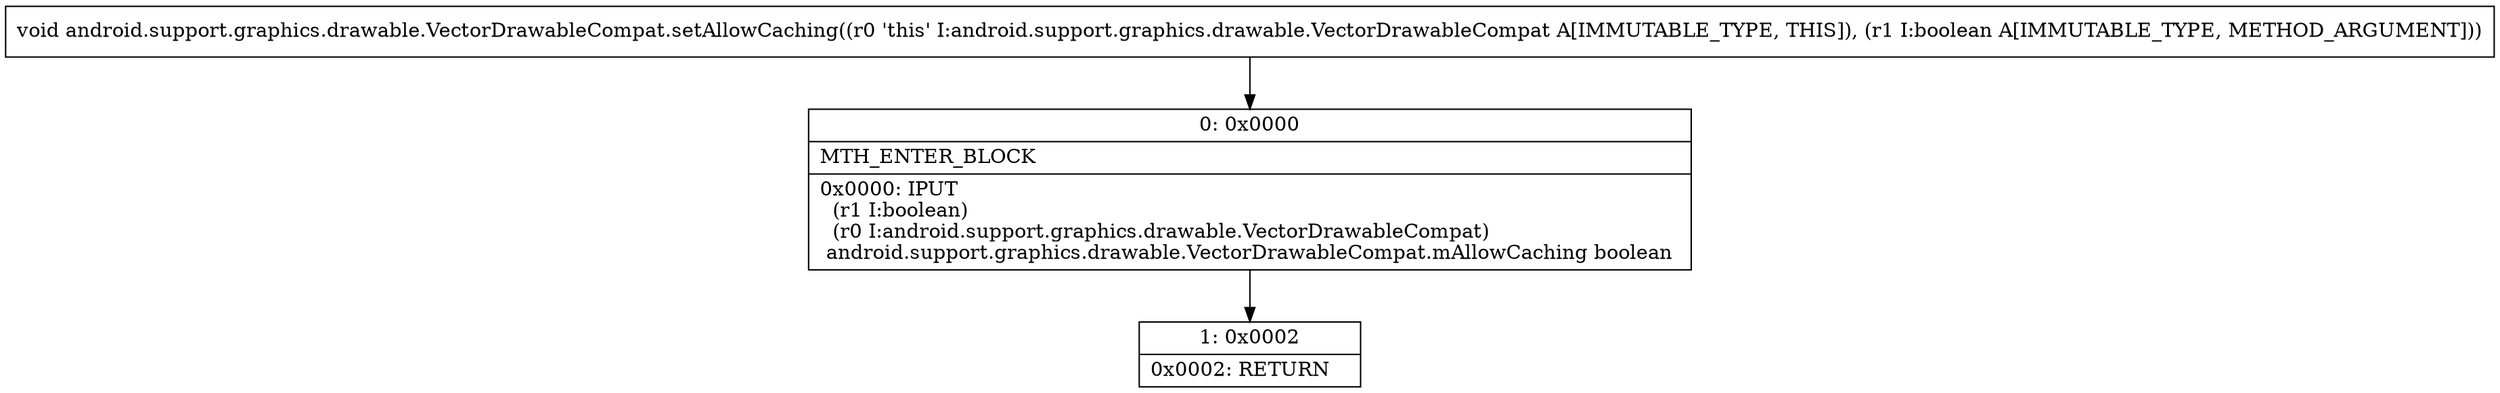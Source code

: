 digraph "CFG forandroid.support.graphics.drawable.VectorDrawableCompat.setAllowCaching(Z)V" {
Node_0 [shape=record,label="{0\:\ 0x0000|MTH_ENTER_BLOCK\l|0x0000: IPUT  \l  (r1 I:boolean)\l  (r0 I:android.support.graphics.drawable.VectorDrawableCompat)\l android.support.graphics.drawable.VectorDrawableCompat.mAllowCaching boolean \l}"];
Node_1 [shape=record,label="{1\:\ 0x0002|0x0002: RETURN   \l}"];
MethodNode[shape=record,label="{void android.support.graphics.drawable.VectorDrawableCompat.setAllowCaching((r0 'this' I:android.support.graphics.drawable.VectorDrawableCompat A[IMMUTABLE_TYPE, THIS]), (r1 I:boolean A[IMMUTABLE_TYPE, METHOD_ARGUMENT])) }"];
MethodNode -> Node_0;
Node_0 -> Node_1;
}

